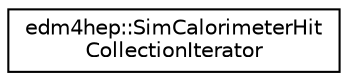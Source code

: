digraph "Graphical Class Hierarchy"
{
 // LATEX_PDF_SIZE
  edge [fontname="Helvetica",fontsize="10",labelfontname="Helvetica",labelfontsize="10"];
  node [fontname="Helvetica",fontsize="10",shape=record];
  rankdir="LR";
  Node0 [label="edm4hep::SimCalorimeterHit\lCollectionIterator",height=0.2,width=0.4,color="black", fillcolor="white", style="filled",URL="$classedm4hep_1_1_sim_calorimeter_hit_collection_iterator.html",tooltip=" "];
}
